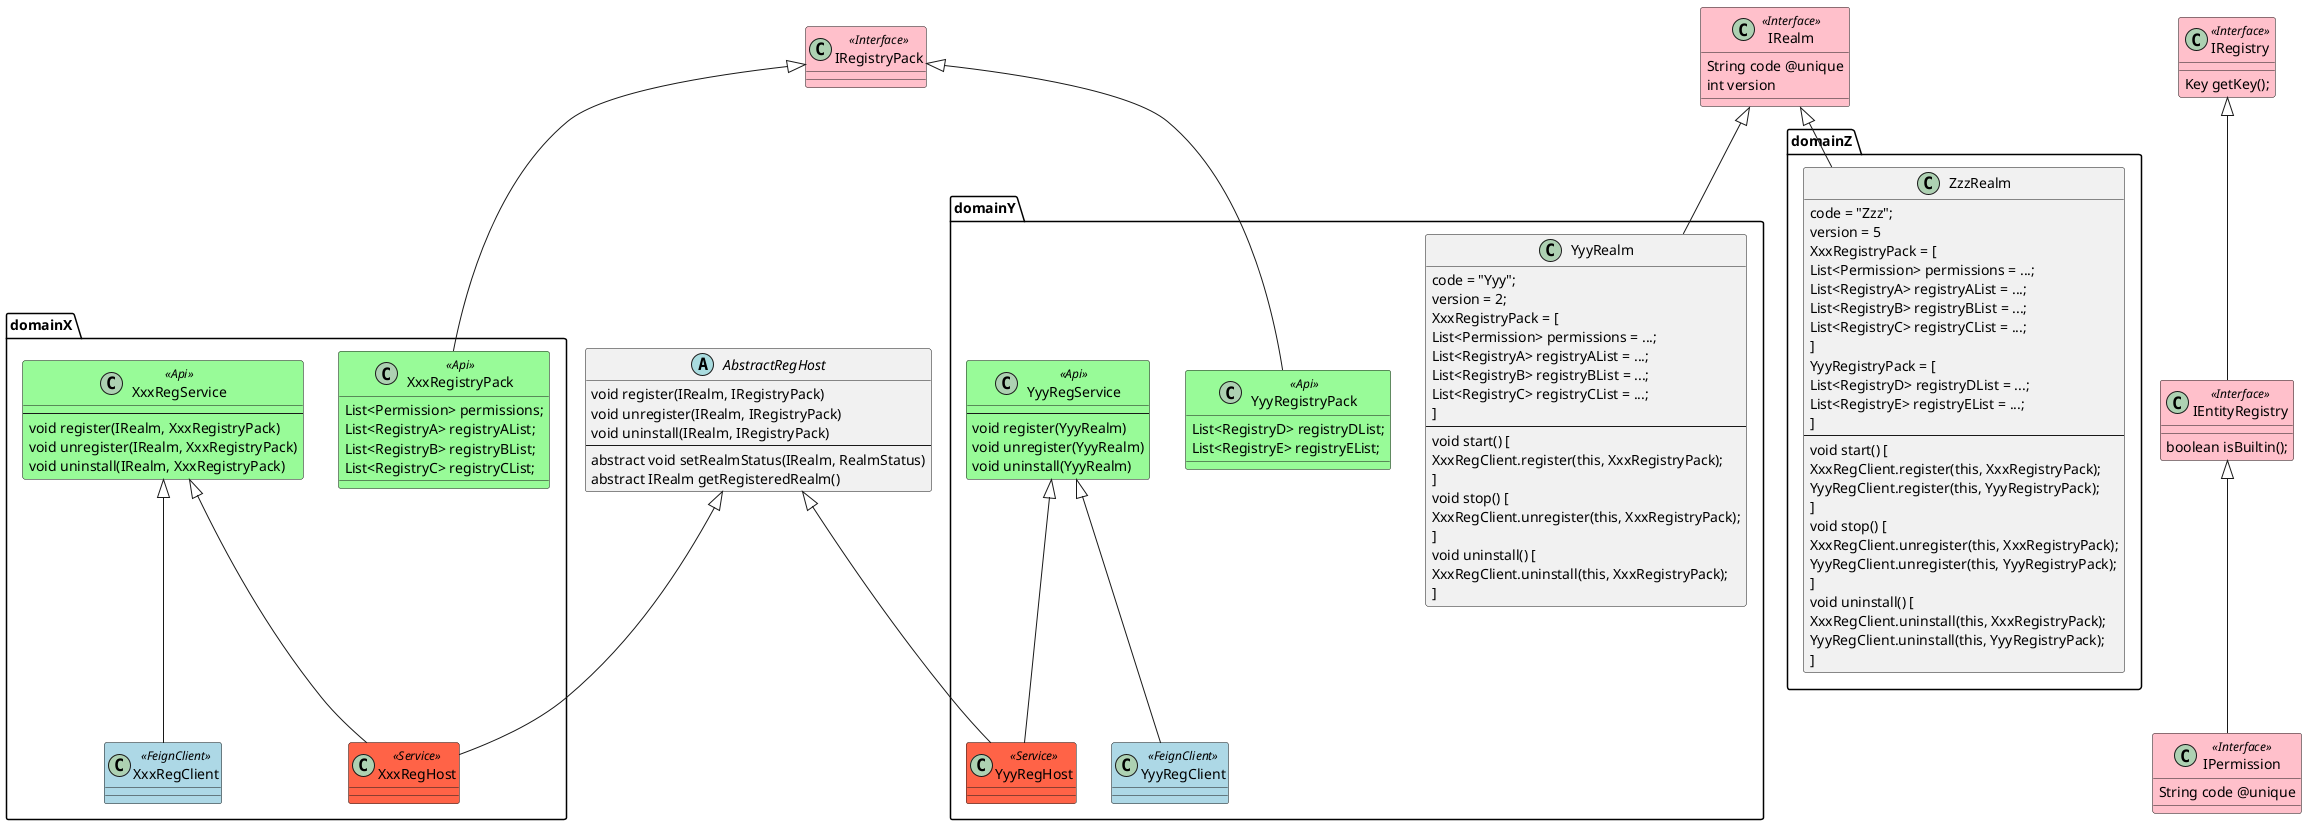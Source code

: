 @startuml

skinparam class {
    BackgroundColor<<Interface>> Pink
	BackgroundColor<<Api>> PaleGreen
	BackgroundColor<<Service>> Tomato
    BackgroundColor<<FeignClient>> LightBlue
}

abstract class AbstractRegHost {
    void register(IRealm, IRegistryPack)
    void unregister(IRealm, IRegistryPack)
    void uninstall(IRealm, IRegistryPack)
    --
    abstract void setRealmStatus(IRealm, RealmStatus)
    abstract IRealm getRegisteredRealm()
}

class IRealm <<Interface>> {
    String code @unique
    int version
}

class IRegistryPack <<Interface>> {
}

class IRegistry <<Interface>> {
    Key getKey();
}

class IEntityRegistry <<Interface>> {
    boolean isBuiltin();
}

class IPermission <<Interface>> {
    String code @unique
}

IRegistry <|-- IEntityRegistry
IEntityRegistry <|-- IPermission

package "domainX" {
    class XxxRegistryPack <<Api>> {
        List<Permission> permissions;
        List<RegistryA> registryAList;
        List<RegistryB> registryBList;
        List<RegistryC> registryCList;
    }

    class XxxRegService <<Api>> {
        --
        void register(IRealm, XxxRegistryPack)
        void unregister(IRealm, XxxRegistryPack)
        void uninstall(IRealm, XxxRegistryPack)
    }

    class XxxRegHost <<Service>> {
    }

    class XxxRegClient <<FeignClient>> {
    }

    IRegistryPack <|-- XxxRegistryPack
    XxxRegService <|-- XxxRegHost
    XxxRegService <|-- XxxRegClient
    AbstractRegHost <|-- XxxRegHost
}

package "domainY" {
    class YyyRealm {
        code = "Yyy";
        version = 2;
        XxxRegistryPack = [
            List<Permission> permissions = ...;
            List<RegistryA> registryAList = ...;
            List<RegistryB> registryBList = ...;
            List<RegistryC> registryCList = ...;
        ]
        ----
        void start() [
            XxxRegClient.register(this, XxxRegistryPack);
        ]
        void stop() [
            XxxRegClient.unregister(this, XxxRegistryPack);
        ]
        void uninstall() [
            XxxRegClient.uninstall(this, XxxRegistryPack);
        ]
    }

    class YyyRegistryPack <<Api>> {
        List<RegistryD> registryDList;
        List<RegistryE> registryEList;
    }

    class YyyRegService <<Api>> {
        --
        void register(YyyRealm)
        void unregister(YyyRealm)
        void uninstall(YyyRealm)
    }

    class YyyRegHost <<Service>> {
    }

    class YyyRegClient <<FeignClient>> {
    }

    IRealm <|-- YyyRealm
    IRegistryPack <|-- YyyRegistryPack
    YyyRegService <|-- YyyRegHost
    YyyRegService <|-- YyyRegClient
    AbstractRegHost <|-- YyyRegHost
}


package "domainZ" {
    class ZzzRealm {
        code = "Zzz";
        version = 5
        XxxRegistryPack = [
            List<Permission> permissions = ...;
            List<RegistryA> registryAList = ...;
            List<RegistryB> registryBList = ...;
            List<RegistryC> registryCList = ...;
        ]
        YyyRegistryPack = [
            List<RegistryD> registryDList = ...;
            List<RegistryE> registryEList = ...;
        ]
        ----
        void start() [
            XxxRegClient.register(this, XxxRegistryPack);
            YyyRegClient.register(this, YyyRegistryPack);
        ]
        void stop() [
            XxxRegClient.unregister(this, XxxRegistryPack);
            YyyRegClient.unregister(this, YyyRegistryPack);
        ]
        void uninstall() [
            XxxRegClient.uninstall(this, XxxRegistryPack);
            YyyRegClient.uninstall(this, YyyRegistryPack);
        ]
    }

    IRealm <|-- ZzzRealm
}

@enduml